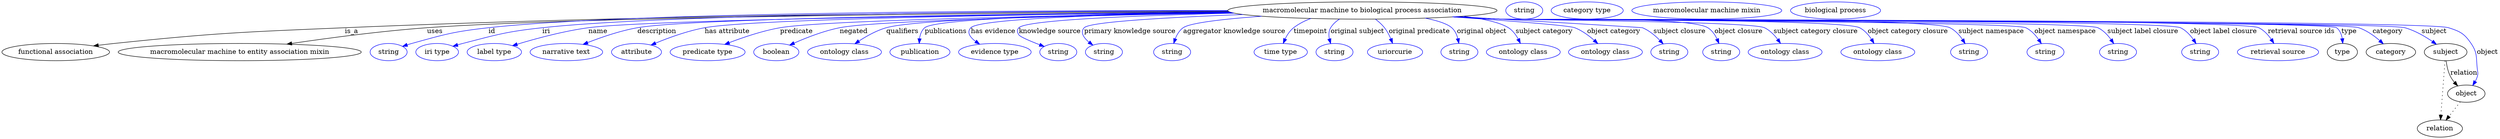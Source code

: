 digraph {
	graph [bb="0,0,5192.8,283"];
	node [label="\N"];
	"macromolecular machine to biological process association"	[height=0.5,
		label="macromolecular machine to biological process association",
		pos="2828.8,265",
		width=7.7813];
	"functional association"	[height=0.5,
		pos="111.79,178",
		width=3.1053];
	"macromolecular machine to biological process association" -> "functional association"	[label=is_a,
		lp="726.79,221.5",
		pos="e,190.45,190.88 2548.8,264.01 2143.7,262.96 1370.3,257.02 712.79,229 499.15,219.9 445.47,218.22 232.79,196 222.29,194.9 211.3,193.59 \
200.41,192.19"];
	"macromolecular machine to entity association mixin"	[height=0.5,
		pos="494.79,178",
		width=7.023];
	"macromolecular machine to biological process association" -> "macromolecular machine to entity association mixin"	[label=uses,
		lp="900.29,221.5",
		pos="e,592.81,194.63 2550.6,262.76 2092.6,260.09 1198.9,252.02 883.79,229 788.58,222.05 680.98,207.71 603.11,196.17"];
	id	[color=blue,
		height=0.5,
		label=string,
		pos="803.79,178",
		width=1.0652];
	"macromolecular machine to biological process association" -> id	[color=blue,
		label=id,
		lp="1018.8,221.5",
		pos="e,832.78,189.98 2548.2,264.9 2114.4,265.23 1300.6,261.28 1011.8,229 939.63,220.93 921.73,215.5 851.79,196 848.68,195.13 845.48,194.17 \
842.29,193.15",
		style=solid];
	iri	[color=blue,
		height=0.5,
		label="iri type",
		pos="904.79,178",
		width=1.2277];
	"macromolecular machine to biological process association" -> iri	[color=blue,
		label=iri,
		lp="1131.8,221.5",
		pos="e,937.7,190.2 2548.8,264.22 2137.8,263.52 1391.2,258.09 1123.8,229 1049,220.86 1030.6,214.85 957.79,196 954.41,195.13 950.94,194.16 \
947.45,193.15",
		style=solid];
	name	[color=blue,
		height=0.5,
		label="label type",
		pos="1023.8,178",
		width=1.5707];
	"macromolecular machine to biological process association" -> name	[color=blue,
		label=name,
		lp="1239.8,221.5",
		pos="e,1061.6,191.4 2554,261.42 2129,256.91 1347.7,246.39 1219.8,229 1168.1,221.98 1110.5,206.29 1071.2,194.35",
		style=solid];
	description	[color=blue,
		height=0.5,
		label="narrative text",
		pos="1173.8,178",
		width=2.0943];
	"macromolecular machine to biological process association" -> description	[color=blue,
		label=description,
		lp="1361.3,221.5",
		pos="e,1208.3,194.11 2552.2,262.13 2149.8,258.71 1438,249.79 1320.8,229 1285.1,222.68 1246.4,209.22 1217.7,197.87",
		style=solid];
	"has attribute"	[color=blue,
		height=0.5,
		label=attribute,
		pos="1318.8,178",
		width=1.4443];
	"macromolecular machine to biological process association" -> "has attribute"	[color=blue,
		label="has attribute",
		lp="1507.8,221.5",
		pos="e,1349.1,192.78 2553.8,261.56 2185.1,257.58 1564.7,248.14 1460.8,229 1425.2,222.44 1386.5,208.32 1358.5,196.75",
		style=solid];
	predicate	[color=blue,
		height=0.5,
		label="predicate type",
		pos="1466.8,178",
		width=2.1665];
	"macromolecular machine to biological process association" -> predicate	[color=blue,
		label=predicate,
		lp="1651.8,221.5",
		pos="e,1502.3,194.04 2558.1,260.33 2229.3,255.22 1707.4,244.78 1617.8,229 1581.3,222.57 1541.5,209.12 1511.9,197.79",
		style=solid];
	negated	[color=blue,
		height=0.5,
		label=boolean,
		pos="1609.8,178",
		width=1.2999];
	"macromolecular machine to biological process association" -> negated	[color=blue,
		label=negated,
		lp="1769.8,221.5",
		pos="e,1637.3,192.62 2559.4,259.99 2263.2,254.84 1818.6,244.65 1740.8,229 1707.9,222.38 1672.4,208.39 1646.7,196.89",
		style=solid];
	qualifiers	[color=blue,
		height=0.5,
		label="ontology class",
		pos="1750.8,178",
		width=2.1304];
	"macromolecular machine to biological process association" -> qualifiers	[color=blue,
		label=qualifiers,
		lp="1871.3,221.5",
		pos="e,1772.3,195.38 2555.1,261.09 2285.6,257.13 1905,248.21 1837.8,229 1817.4,223.18 1796.8,211.62 1780.7,201.08",
		style=solid];
	publications	[color=blue,
		height=0.5,
		label=publication,
		pos="1907.8,178",
		width=1.7332];
	"macromolecular machine to biological process association" -> publications	[color=blue,
		label=publications,
		lp="1961.8,221.5",
		pos="e,1906.3,196.02 2553.4,261.63 2294.2,258.13 1942,249.61 1917.8,229 1911.2,223.37 1908.2,214.71 1907,206.17",
		style=solid];
	"has evidence"	[color=blue,
		height=0.5,
		label="evidence type",
		pos="2063.8,178",
		width=2.0943];
	"macromolecular machine to biological process association" -> "has evidence"	[color=blue,
		label="has evidence",
		lp="2060.3,221.5",
		pos="e,2032.4,194.37 2555,261.17 2325.6,257.41 2032.7,248.75 2013.8,229 2004.6,219.42 2012.1,209.02 2023.8,200.2",
		style=solid];
	"knowledge source"	[color=blue,
		height=0.5,
		label=string,
		pos="2195.8,178",
		width=1.0652];
	"macromolecular machine to biological process association" -> "knowledge source"	[color=blue,
		label="knowledge source",
		lp="2178.3,221.5",
		pos="e,2166.5,189.71 2561.9,259.43 2365.3,254.72 2129.6,245.62 2113.8,229 2109.2,224.17 2110.1,219.56 2113.8,214 2116.5,209.87 2137,201.11 \
2156.9,193.39",
		style=solid];
	"primary knowledge source"	[color=blue,
		height=0.5,
		label=string,
		pos="2290.8,178",
		width=1.0652];
	"macromolecular machine to biological process association" -> "primary knowledge source"	[color=blue,
		label="primary knowledge source",
		lp="2344.8,221.5",
		pos="e,2267.8,192.58 2580.7,256.61 2429,250.83 2261.7,241.65 2249.8,229 2240.8,219.44 2248.6,208.17 2259.7,198.76",
		style=solid];
	"aggregator knowledge source"	[color=blue,
		height=0.5,
		label=string,
		pos="2432.8,178",
		width=1.0652];
	"macromolecular machine to biological process association" -> "aggregator knowledge source"	[color=blue,
		label="aggregator knowledge source",
		lp="2562.3,221.5",
		pos="e,2436.1,196.22 2619,253.04 2542.3,247.37 2470.5,239.41 2455.8,229 2448,223.46 2442.8,214.59 2439.3,205.85",
		style=solid];
	timepoint	[color=blue,
		height=0.5,
		label="time type",
		pos="2658.8,178",
		width=1.5346];
	"macromolecular machine to biological process association" -> timepoint	[color=blue,
		label=timepoint,
		lp="2720.8,221.5",
		pos="e,2664,196.25 2721.5,248.37 2708.7,243.52 2696.4,237.2 2685.8,229 2678.1,223.04 2672.3,214.23 2668.1,205.66",
		style=solid];
	"original subject"	[color=blue,
		height=0.5,
		label=string,
		pos="2770.8,178",
		width=1.0652];
	"macromolecular machine to biological process association" -> "original subject"	[color=blue,
		label="original subject",
		lp="2818.8,221.5",
		pos="e,2762.8,195.83 2781.3,247.11 2773.9,242.39 2767.3,236.45 2762.8,229 2758.6,222.01 2758.5,213.51 2760.1,205.53",
		style=solid];
	"original predicate"	[color=blue,
		height=0.5,
		label=uriorcurie,
		pos="2896.8,178",
		width=1.5887];
	"macromolecular machine to biological process association" -> "original predicate"	[color=blue,
		label="original predicate",
		lp="2947.3,221.5",
		pos="e,2891.6,196.38 2856.1,246.8 2862.8,241.66 2869.6,235.62 2874.8,229 2880.2,222.12 2884.6,213.69 2888,205.72",
		style=solid];
	"original object"	[color=blue,
		height=0.5,
		label=string,
		pos="3030.8,178",
		width=1.0652];
	"macromolecular machine to biological process association" -> "original object"	[color=blue,
		label="original object",
		lp="3077.3,221.5",
		pos="e,3029.7,196.25 2959.6,249.07 2984.2,244.05 3005.2,237.48 3014.8,229 3021.4,223.17 3025.3,214.61 3027.6,206.21",
		style=solid];
	"subject category"	[color=blue,
		height=0.5,
		label="ontology class",
		pos="3163.8,178",
		width=2.1304];
	"macromolecular machine to biological process association" -> "subject category"	[color=blue,
		label="subject category",
		lp="3207.3,221.5",
		pos="e,3157.7,196.26 3038.8,253.01 3079.6,247.83 3115.1,240.2 3132.8,229 3141.6,223.4 3148.4,214.27 3153.2,205.34",
		style=solid];
	"object category"	[color=blue,
		height=0.5,
		label="ontology class",
		pos="3334.8,178",
		width=2.1304];
	"macromolecular machine to biological process association" -> "object category"	[color=blue,
		label="object category",
		lp="3352.3,221.5",
		pos="e,3318.9,195.84 3016.4,251.59 3131.2,243.59 3258.4,233.81 3270.8,229 3285.7,223.2 3300,212.72 3311.2,202.85",
		style=solid];
	"subject closure"	[color=blue,
		height=0.5,
		label=string,
		pos="3467.8,178",
		width=1.0652];
	"macromolecular machine to biological process association" -> "subject closure"	[color=blue,
		label="subject closure",
		lp="3489.3,221.5",
		pos="e,3455,195.2 3027.3,252.27 3195.8,242.29 3410.7,229.47 3411.8,229 3425.6,223.25 3438.3,212.61 3448.1,202.62",
		style=solid];
	"object closure"	[color=blue,
		height=0.5,
		label=string,
		pos="3575.8,178",
		width=1.0652];
	"macromolecular machine to biological process association" -> "object closure"	[color=blue,
		label="object closure",
		lp="3611.8,221.5",
		pos="e,3571.1,196 3023.9,252.07 3055.3,250.28 3087.4,248.53 3117.8,247 3165.5,244.6 3507,254.04 3547.8,229 3556.6,223.59 3562.9,214.33 \
3567.2,205.24",
		style=solid];
	"subject category closure"	[color=blue,
		height=0.5,
		label="ontology class",
		pos="3708.8,178",
		width=2.1304];
	"macromolecular machine to biological process association" -> "subject category closure"	[color=blue,
		label="subject category closure",
		lp="3772.3,221.5",
		pos="e,3699.2,196.23 3021.9,251.94 3053.9,250.15 3086.8,248.42 3117.8,247 3148.2,245.61 3638.3,242.16 3665.8,229 3676.9,223.7 3686.2,\
214.07 3693.3,204.67",
		style=solid];
	"object category closure"	[color=blue,
		height=0.5,
		label="ontology class",
		pos="3901.8,178",
		width=2.1304];
	"macromolecular machine to biological process association" -> "object category closure"	[color=blue,
		label="object category closure",
		lp="3964.3,221.5",
		pos="e,3893.8,196.22 3020,251.82 3052.6,250.01 3086.2,248.31 3117.8,247 3159.2,245.28 3826.9,247.87 3863.8,229 3874.1,223.74 3882.4,214.25 \
3888.6,204.94",
		style=solid];
	"subject namespace"	[color=blue,
		height=0.5,
		label=string,
		pos="4091.8,178",
		width=1.0652];
	"macromolecular machine to biological process association" -> "subject namespace"	[color=blue,
		label="subject namespace",
		lp="4137.8,221.5",
		pos="e,4083.5,195.77 3018.8,251.75 3051.8,249.93 3085.8,248.25 3117.8,247 3169.6,244.98 4005.2,251.93 4051.8,229 4062.6,223.66 4071.5,\
213.84 4078.1,204.3",
		style=solid];
	"object namespace"	[color=blue,
		height=0.5,
		label=string,
		pos="4250.8,178",
		width=1.0652];
	"macromolecular machine to biological process association" -> "object namespace"	[color=blue,
		label="object namespace",
		lp="4291.8,221.5",
		pos="e,4242.2,195.79 3018,251.72 3051.2,249.89 3085.5,248.21 3117.8,247 3148.1,245.86 4182.5,242.2 4209.8,229 4220.8,223.69 4229.8,213.87 \
4236.6,204.33",
		style=solid];
	"subject label closure"	[color=blue,
		height=0.5,
		label=string,
		pos="4401.8,178",
		width=1.0652];
	"macromolecular machine to biological process association" -> "subject label closure"	[color=blue,
		label="subject label closure",
		lp="4453.8,221.5",
		pos="e,4392.9,195.81 3017.6,251.69 3051,249.86 3085.4,248.19 3117.8,247 3152.3,245.74 4328.6,243.8 4359.8,229 4370.9,223.71 4380.2,213.9 \
4387.1,204.36",
		style=solid];
	"object label closure"	[color=blue,
		height=0.5,
		label=string,
		pos="4572.8,178",
		width=1.0652];
	"macromolecular machine to biological process association" -> "object label closure"	[color=blue,
		label="object label closure",
		lp="4621.3,221.5",
		pos="e,4564.2,195.8 3017.2,251.66 3050.7,249.83 3085.3,248.16 3117.8,247 3157,245.6 4496.4,246.03 4531.8,229 4542.8,223.71 4551.8,213.89 \
4558.6,204.35",
		style=solid];
	"retrieval source ids"	[color=blue,
		height=0.5,
		label="retrieval source",
		pos="4734.8,178",
		width=2.347];
	"macromolecular machine to biological process association" -> "retrieval source ids"	[color=blue,
		label="retrieval source ids",
		lp="4783.3,221.5",
		pos="e,4726.2,196.29 3016.8,251.65 3050.4,249.81 3085.1,248.15 3117.8,247 3161.6,245.46 4655.4,248.2 4694.8,229 4705.5,223.78 4714.3,\
214.16 4720.8,204.75",
		style=solid];
	type	[height=0.5,
		pos="4868.8,178",
		width=0.86659];
	"macromolecular machine to biological process association" -> type	[color=blue,
		label=type,
		lp="4882.8,221.5",
		pos="e,4869.6,196.18 3016.8,251.62 3050.4,249.78 3085.1,248.13 3117.8,247 3141.9,246.17 4837.9,244.05 4856.8,229 4863.6,223.54 4867,214.92 \
4868.5,206.37",
		style=solid];
	category	[height=0.5,
		pos="4969.8,178",
		width=1.4263];
	"macromolecular machine to biological process association" -> category	[color=blue,
		label=category,
		lp="4963.3,221.5",
		pos="e,4954.2,195.25 3016.4,251.63 3050.2,249.79 3085,248.13 3117.8,247 3167.3,245.29 4855.8,244.86 4902.8,229 4919,223.53 4934.5,212.51 \
4946.5,202.2",
		style=solid];
	subject	[height=0.5,
		pos="5083.8,178",
		width=1.2277];
	"macromolecular machine to biological process association" -> subject	[color=blue,
		label=subject,
		lp="5059.8,221.5",
		pos="e,5064.5,194.33 3016.4,251.62 3050.2,249.77 3085,248.12 3117.8,247 3170,245.22 4948.4,242.97 4998.8,229 5019.5,223.25 5040.4,211.08 \
5056.3,200.2",
		style=solid];
	object	[height=0.5,
		pos="5126.8,91",
		width=1.0832];
	"macromolecular machine to biological process association" -> object	[color=blue,
		label=object,
		lp="5170.8,178",
		pos="e,5140.2,108.09 3016.4,251.6 3050.2,249.76 3085,248.11 3117.8,247 3172.5,245.14 5037.6,245.74 5089.8,229 5114.1,221.2 5122.4,217.1 \
5136.8,196 5150.7,175.59 5146.9,166.51 5149.8,142 5150.6,135.38 5151.7,133.39 5149.8,127 5148.8,123.55 5147.3,120.13 5145.5,116.85",
		style=solid];
	association_type	[color=blue,
		height=0.5,
		label=string,
		pos="3164.8,265",
		width=1.0652];
	association_category	[color=blue,
		height=0.5,
		label="category type",
		pos="3295.8,265",
		width=2.0762];
	subject -> object	[label=relation,
		lp="5121.8,134.5",
		pos="e,5108.9,107.23 5084.9,159.55 5086.1,149.57 5088.6,137.07 5093.8,127 5096,122.68 5098.9,118.52 5102.1,114.66"];
	relation	[height=0.5,
		pos="5071.8,18",
		width=1.2999];
	subject -> relation	[pos="e,5073.1,36.188 5082.5,159.79 5080.4,132.48 5076.3,78.994 5073.9,46.38",
		style=dotted];
	"functional association_subject"	[color=blue,
		height=0.5,
		label="macromolecular machine mixin",
		pos="3544.8,265",
		width=4.3329];
	object -> relation	[pos="e,5084.6,35.54 5114.3,73.889 5107.4,64.939 5098.6,53.617 5090.8,43.584",
		style=dotted];
	"macromolecular machine to biological process association_object"	[color=blue,
		height=0.5,
		label="biological process",
		pos="3812.8,265",
		width=2.5998];
}
